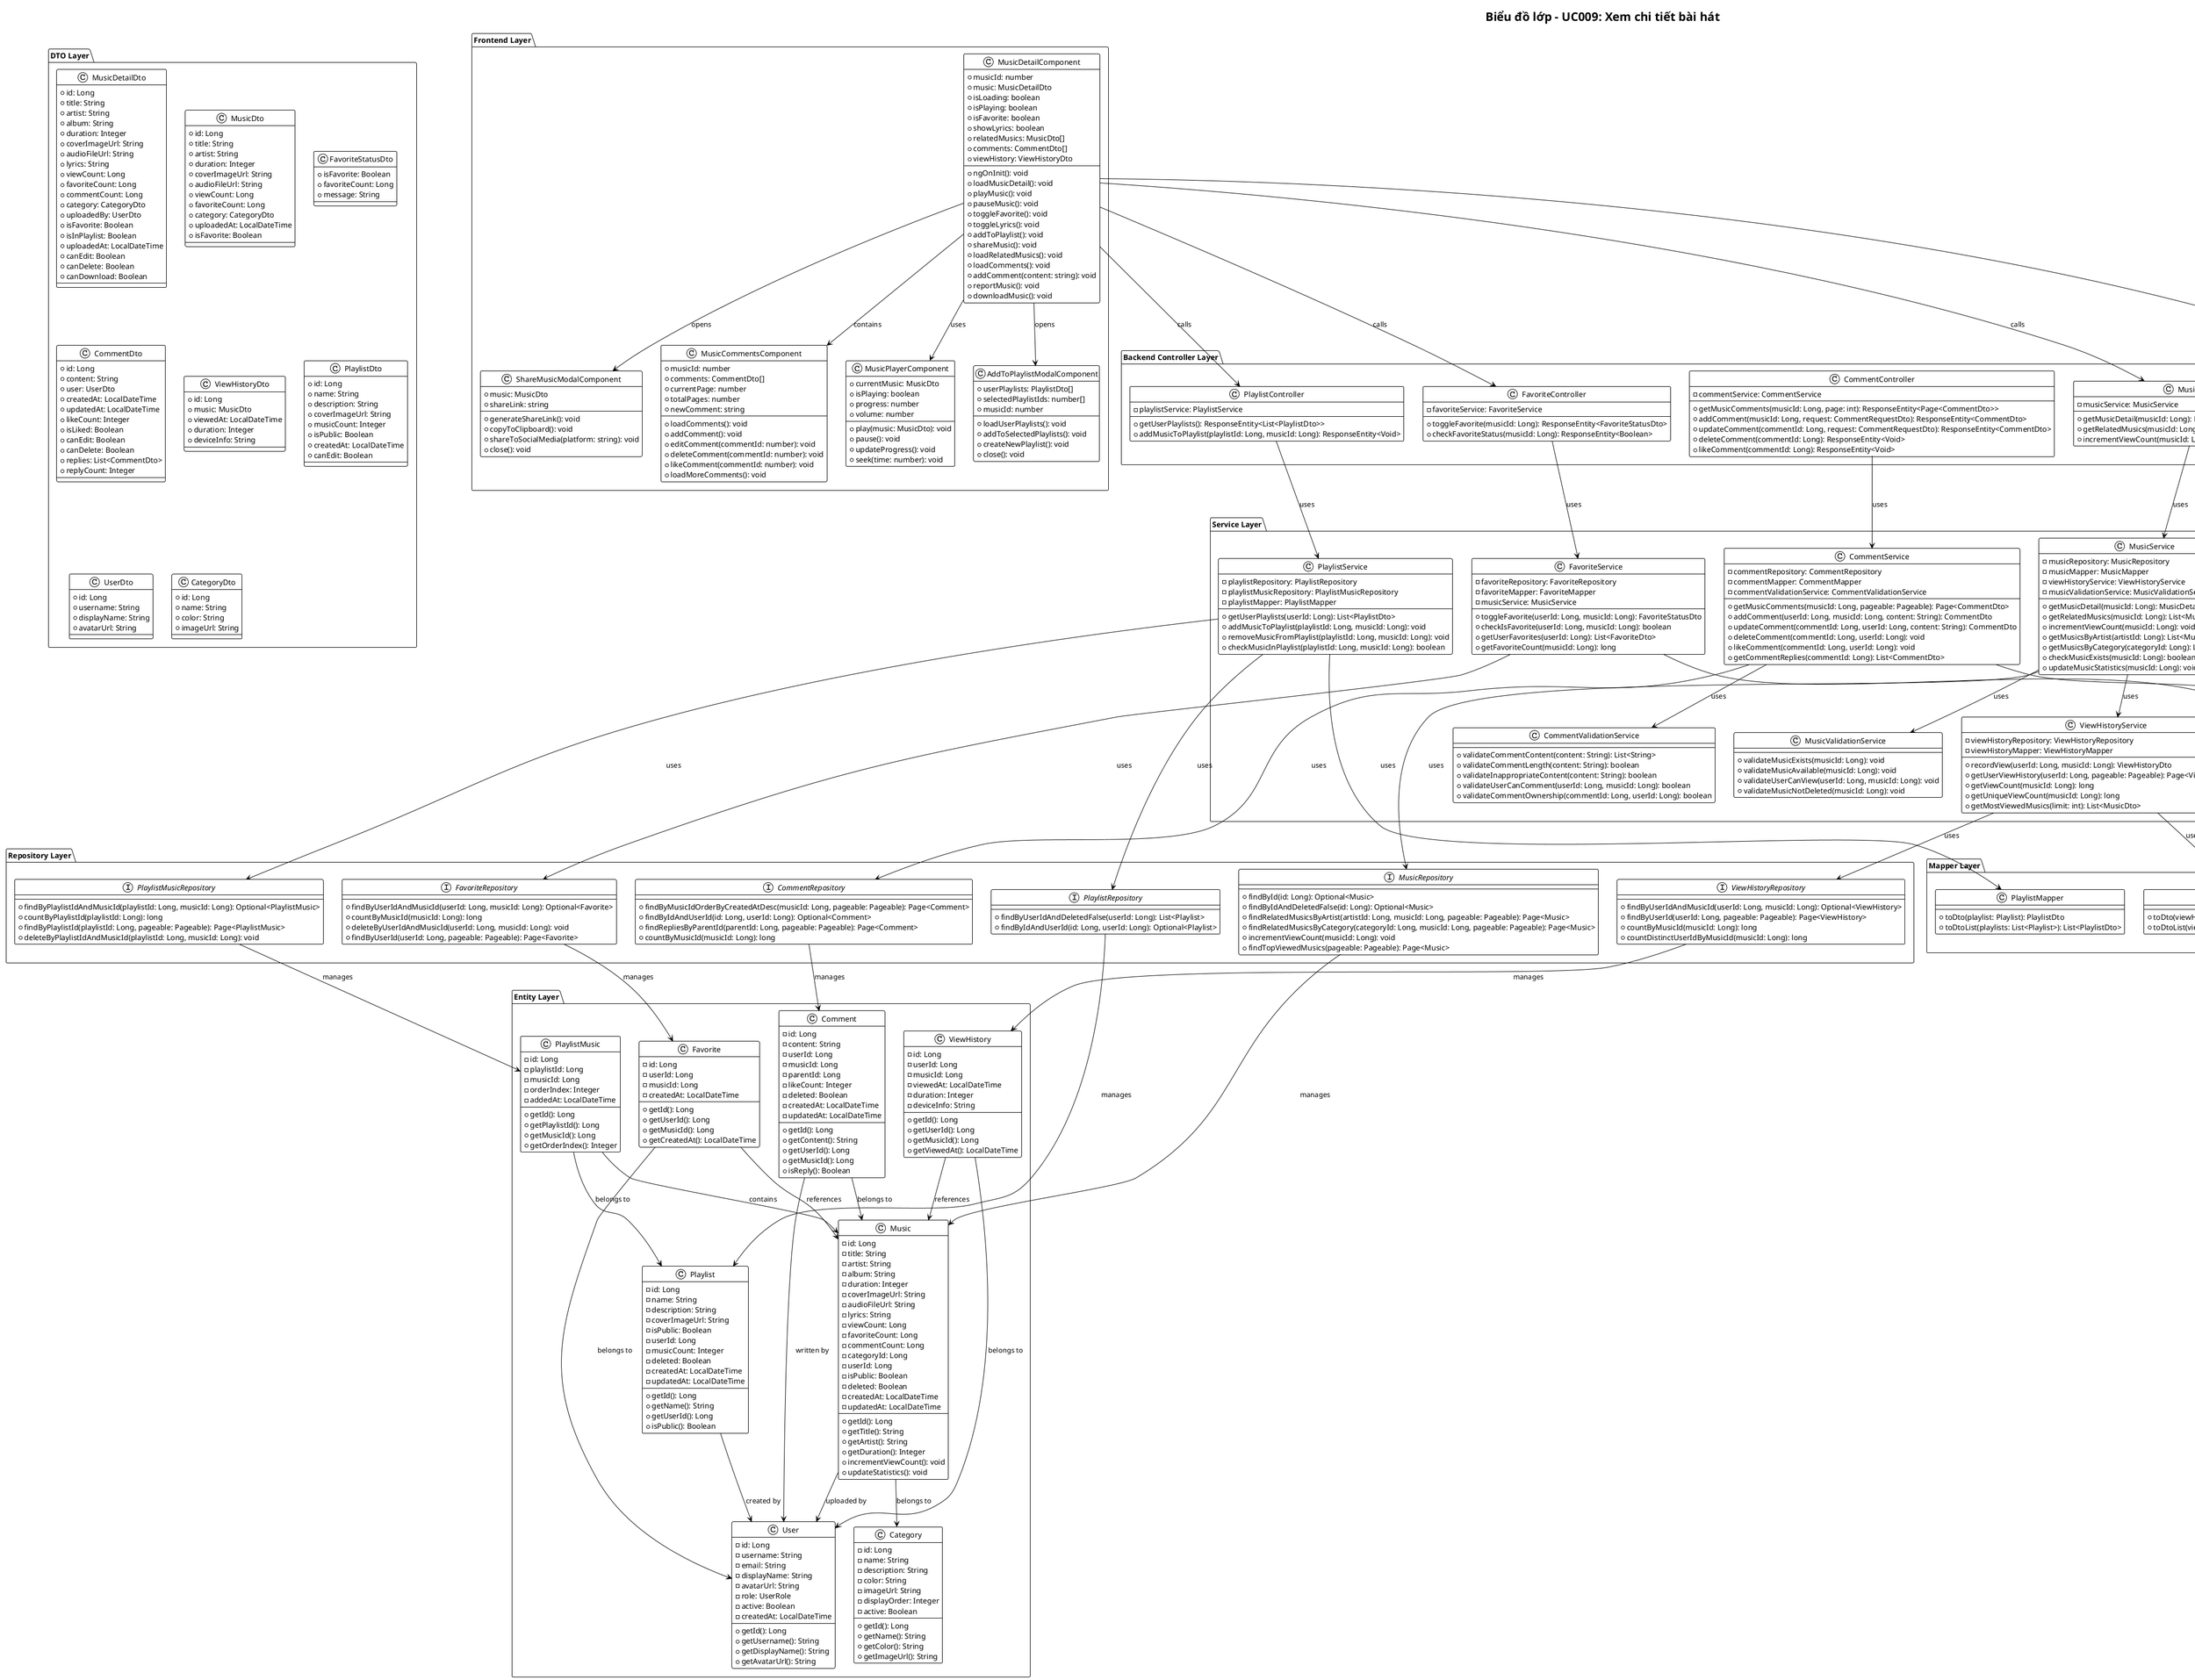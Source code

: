 @startuml UC009-Class-Diagram-Xem-Chi-Tiet-Bai-Hat
!theme plain

title Biểu đồ lớp - UC009: Xem chi tiết bài hát

package "Frontend Layer" {
    class MusicDetailComponent {
        +musicId: number
        +music: MusicDetailDto
        +isLoading: boolean
        +isPlaying: boolean
        +isFavorite: boolean
        +showLyrics: boolean
        +relatedMusics: MusicDto[]
        +comments: CommentDto[]
        +viewHistory: ViewHistoryDto
        +ngOnInit(): void
        +loadMusicDetail(): void
        +playMusic(): void
        +pauseMusic(): void
        +toggleFavorite(): void
        +toggleLyrics(): void
        +addToPlaylist(): void
        +shareMusic(): void
        +loadRelatedMusics(): void
        +loadComments(): void
        +addComment(content: string): void
        +reportMusic(): void
        +downloadMusic(): void
    }

    class MusicPlayerComponent {
        +currentMusic: MusicDto
        +isPlaying: boolean
        +progress: number
        +volume: number
        +play(music: MusicDto): void
        +pause(): void
        +updateProgress(): void
        +seek(time: number): void
    }

    class AddToPlaylistModalComponent {
        +userPlaylists: PlaylistDto[]
        +selectedPlaylistIds: number[]
        +musicId: number
        +loadUserPlaylists(): void
        +addToSelectedPlaylists(): void
        +createNewPlaylist(): void
        +close(): void
    }

    class ShareMusicModalComponent {
        +music: MusicDto
        +shareLink: string
        +generateShareLink(): void
        +copyToClipboard(): void
        +shareToSocialMedia(platform: string): void
        +close(): void
    }

    class MusicCommentsComponent {
        +musicId: number
        +comments: CommentDto[]
        +currentPage: number
        +totalPages: number
        +newComment: string
        +loadComments(): void
        +addComment(): void
        +editComment(commentId: number): void
        +deleteComment(commentId: number): void
        +likeComment(commentId: number): void
        +loadMoreComments(): void
    }
}

package "Backend Controller Layer" {
    class MusicController {
        -musicService: MusicService
        +getMusicDetail(musicId: Long): ResponseEntity<MusicDetailDto>
        +getRelatedMusics(musicId: Long): ResponseEntity<List<MusicDto>>
        +incrementViewCount(musicId: Long): ResponseEntity<Void>
    }

    class FavoriteController {
        -favoriteService: FavoriteService
        +toggleFavorite(musicId: Long): ResponseEntity<FavoriteStatusDto>
        +checkFavoriteStatus(musicId: Long): ResponseEntity<Boolean>
    }

    class PlaylistController {
        -playlistService: PlaylistService
        +getUserPlaylists(): ResponseEntity<List<PlaylistDto>>
        +addMusicToPlaylist(playlistId: Long, musicId: Long): ResponseEntity<Void>
    }

    class CommentController {
        -commentService: CommentService
        +getMusicComments(musicId: Long, page: int): ResponseEntity<Page<CommentDto>>
        +addComment(musicId: Long, request: CommentRequestDto): ResponseEntity<CommentDto>
        +updateComment(commentId: Long, request: CommentRequestDto): ResponseEntity<CommentDto>
        +deleteComment(commentId: Long): ResponseEntity<Void>
        +likeComment(commentId: Long): ResponseEntity<Void>
    }

    class ViewHistoryController {
        -viewHistoryService: ViewHistoryService
        +recordView(musicId: Long): ResponseEntity<ViewHistoryDto>
        +getUserViewHistory(): ResponseEntity<List<ViewHistoryDto>>
    }
}

package "Service Layer" {
    class MusicService {
        -musicRepository: MusicRepository
        -musicMapper: MusicMapper
        -viewHistoryService: ViewHistoryService
        -musicValidationService: MusicValidationService
        +getMusicDetail(musicId: Long): MusicDetailDto
        +getRelatedMusics(musicId: Long): List<MusicDto>
        +incrementViewCount(musicId: Long): void
        +getMusicsByArtist(artistId: Long): List<MusicDto>
        +getMusicsByCategory(categoryId: Long): List<MusicDto>
        +checkMusicExists(musicId: Long): boolean
        +updateMusicStatistics(musicId: Long): void
    }

    class FavoriteService {
        -favoriteRepository: FavoriteRepository
        -favoriteMapper: FavoriteMapper
        -musicService: MusicService
        +toggleFavorite(userId: Long, musicId: Long): FavoriteStatusDto
        +checkIsFavorite(userId: Long, musicId: Long): boolean
        +getUserFavorites(userId: Long): List<FavoriteDto>
        +getFavoriteCount(musicId: Long): long
    }

    class PlaylistService {
        -playlistRepository: PlaylistRepository
        -playlistMusicRepository: PlaylistMusicRepository
        -playlistMapper: PlaylistMapper
        +getUserPlaylists(userId: Long): List<PlaylistDto>
        +addMusicToPlaylist(playlistId: Long, musicId: Long): void
        +removeMusicFromPlaylist(playlistId: Long, musicId: Long): void
        +checkMusicInPlaylist(playlistId: Long, musicId: Long): boolean
    }

    class CommentService {
        -commentRepository: CommentRepository
        -commentMapper: CommentMapper
        -commentValidationService: CommentValidationService
        +getMusicComments(musicId: Long, pageable: Pageable): Page<CommentDto>
        +addComment(userId: Long, musicId: Long, content: String): CommentDto
        +updateComment(commentId: Long, userId: Long, content: String): CommentDto
        +deleteComment(commentId: Long, userId: Long): void
        +likeComment(commentId: Long, userId: Long): void
        +getCommentReplies(commentId: Long): List<CommentDto>
    }

    class ViewHistoryService {
        -viewHistoryRepository: ViewHistoryRepository
        -viewHistoryMapper: ViewHistoryMapper
        +recordView(userId: Long, musicId: Long): ViewHistoryDto
        +getUserViewHistory(userId: Long, pageable: Pageable): Page<ViewHistoryDto>
        +getViewCount(musicId: Long): long
        +getUniqueViewCount(musicId: Long): long
        +getMostViewedMusics(limit: int): List<MusicDto>
    }

    class MusicValidationService {
        +validateMusicExists(musicId: Long): void
        +validateMusicAvailable(musicId: Long): void
        +validateUserCanView(userId: Long, musicId: Long): void
        +validateMusicNotDeleted(musicId: Long): void
    }

    class CommentValidationService {
        +validateCommentContent(content: String): List<String>
        +validateCommentLength(content: String): boolean
        +validateInappropriateContent(content: String): boolean
        +validateUserCanComment(userId: Long, musicId: Long): boolean
        +validateCommentOwnership(commentId: Long, userId: Long): boolean
    }
}

package "Repository Layer" {
    interface MusicRepository {
        +findById(id: Long): Optional<Music>
        +findByIdAndDeletedFalse(id: Long): Optional<Music>
        +findRelatedMusicsByArtist(artistId: Long, musicId: Long, pageable: Pageable): Page<Music>
        +findRelatedMusicsByCategory(categoryId: Long, musicId: Long, pageable: Pageable): Page<Music>
        +incrementViewCount(musicId: Long): void
        +findTopViewedMusics(pageable: Pageable): Page<Music>
    }

    interface FavoriteRepository {
        +findByUserIdAndMusicId(userId: Long, musicId: Long): Optional<Favorite>
        +countByMusicId(musicId: Long): long
        +deleteByUserIdAndMusicId(userId: Long, musicId: Long): void
        +findByUserId(userId: Long, pageable: Pageable): Page<Favorite>
    }

    interface PlaylistRepository {
        +findByUserIdAndDeletedFalse(userId: Long): List<Playlist>
        +findByIdAndUserId(id: Long, userId: Long): Optional<Playlist>
    }

    interface PlaylistMusicRepository {
        +findByPlaylistIdAndMusicId(playlistId: Long, musicId: Long): Optional<PlaylistMusic>
        +countByPlaylistId(playlistId: Long): long
        +findByPlaylistId(playlistId: Long, pageable: Pageable): Page<PlaylistMusic>
        +deleteByPlaylistIdAndMusicId(playlistId: Long, musicId: Long): void
    }

    interface CommentRepository {
        +findByMusicIdOrderByCreatedAtDesc(musicId: Long, pageable: Pageable): Page<Comment>
        +findByIdAndUserId(id: Long, userId: Long): Optional<Comment>
        +findRepliesByParentId(parentId: Long, pageable: Pageable): Page<Comment>
        +countByMusicId(musicId: Long): long
    }

    interface ViewHistoryRepository {
        +findByUserIdAndMusicId(userId: Long, musicId: Long): Optional<ViewHistory>
        +findByUserId(userId: Long, pageable: Pageable): Page<ViewHistory>
        +countByMusicId(musicId: Long): long
        +countDistinctUserIdByMusicId(musicId: Long): long
    }
}

package "Entity Layer" {
    class Music {
        -id: Long
        -title: String
        -artist: String
        -album: String
        -duration: Integer
        -coverImageUrl: String
        -audioFileUrl: String
        -lyrics: String
        -viewCount: Long
        -favoriteCount: Long
        -commentCount: Long
        -categoryId: Long
        -userId: Long
        -isPublic: Boolean
        -deleted: Boolean
        -createdAt: LocalDateTime
        -updatedAt: LocalDateTime
        +getId(): Long
        +getTitle(): String
        +getArtist(): String
        +getDuration(): Integer
        +incrementViewCount(): void
        +updateStatistics(): void
    }

    class Favorite {
        -id: Long
        -userId: Long
        -musicId: Long
        -createdAt: LocalDateTime
        +getId(): Long
        +getUserId(): Long
        +getMusicId(): Long
        +getCreatedAt(): LocalDateTime
    }

    class Playlist {
        -id: Long
        -name: String
        -description: String
        -coverImageUrl: String
        -isPublic: Boolean
        -userId: Long
        -musicCount: Integer
        -deleted: Boolean
        -createdAt: LocalDateTime
        -updatedAt: LocalDateTime
        +getId(): Long
        +getName(): String
        +getUserId(): Long
        +isPublic(): Boolean
    }

    class PlaylistMusic {
        -id: Long
        -playlistId: Long
        -musicId: Long
        -orderIndex: Integer
        -addedAt: LocalDateTime
        +getId(): Long
        +getPlaylistId(): Long
        +getMusicId(): Long
        +getOrderIndex(): Integer
    }

    class Comment {
        -id: Long
        -content: String
        -userId: Long
        -musicId: Long
        -parentId: Long
        -likeCount: Integer
        -deleted: Boolean
        -createdAt: LocalDateTime
        -updatedAt: LocalDateTime
        +getId(): Long
        +getContent(): String
        +getUserId(): Long
        +getMusicId(): Long
        +isReply(): Boolean
    }

    class ViewHistory {
        -id: Long
        -userId: Long
        -musicId: Long
        -viewedAt: LocalDateTime
        -duration: Integer
        -deviceInfo: String
        +getId(): Long
        +getUserId(): Long
        +getMusicId(): Long
        +getViewedAt(): LocalDateTime
    }

    class User {
        -id: Long
        -username: String
        -email: String
        -displayName: String
        -avatarUrl: String
        -role: UserRole
        -active: Boolean
        -createdAt: LocalDateTime
        +getId(): Long
        +getUsername(): String
        +getDisplayName(): String
        +getAvatarUrl(): String
    }

    class Category {
        -id: Long
        -name: String
        -description: String
        -color: String
        -imageUrl: String
        -displayOrder: Integer
        -active: Boolean
        +getId(): Long
        +getName(): String
        +getColor(): String
        +getImageUrl(): String
    }
}

package "DTO Layer" {
    class MusicDetailDto {
        +id: Long
        +title: String
        +artist: String
        +album: String
        +duration: Integer
        +coverImageUrl: String
        +audioFileUrl: String
        +lyrics: String
        +viewCount: Long
        +favoriteCount: Long
        +commentCount: Long
        +category: CategoryDto
        +uploadedBy: UserDto
        +isFavorite: Boolean
        +isInPlaylist: Boolean
        +uploadedAt: LocalDateTime
        +canEdit: Boolean
        +canDelete: Boolean
        +canDownload: Boolean
    }

    class MusicDto {
        +id: Long
        +title: String
        +artist: String
        +duration: Integer
        +coverImageUrl: String
        +audioFileUrl: String
        +viewCount: Long
        +favoriteCount: Long
        +category: CategoryDto
        +uploadedAt: LocalDateTime
        +isFavorite: Boolean
    }

    class FavoriteStatusDto {
        +isFavorite: Boolean
        +favoriteCount: Long
        +message: String
    }

    class CommentDto {
        +id: Long
        +content: String
        +user: UserDto
        +createdAt: LocalDateTime
        +updatedAt: LocalDateTime
        +likeCount: Integer
        +isLiked: Boolean
        +canEdit: Boolean
        +canDelete: Boolean
        +replies: List<CommentDto>
        +replyCount: Integer
    }

    class ViewHistoryDto {
        +id: Long
        +music: MusicDto
        +viewedAt: LocalDateTime
        +duration: Integer
        +deviceInfo: String
    }

    class PlaylistDto {
        +id: Long
        +name: String
        +description: String
        +coverImageUrl: String
        +musicCount: Integer
        +isPublic: Boolean
        +createdAt: LocalDateTime
        +canEdit: Boolean
    }

    class UserDto {
        +id: Long
        +username: String
        +displayName: String
        +avatarUrl: String
    }

    class CategoryDto {
        +id: Long
        +name: String
        +color: String
        +imageUrl: String
    }
}

package "Mapper Layer" {
    class MusicMapper {
        +toDetailDto(music: Music, user: User): MusicDetailDto
        +toDto(music: Music): MusicDto
        +toDtoList(musics: List<Music>): List<MusicDto>
        +setUserSpecificFlags(dto: MusicDetailDto, userId: Long): void
    }

    class FavoriteMapper {
        +toDto(favorite: Favorite): FavoriteDto
        +toStatusDto(isFavorite: Boolean, count: Long): FavoriteStatusDto
    }

    class CommentMapper {
        +toDto(comment: Comment, user: User): CommentDto
        +toDtoWithReplies(comment: Comment, replies: List<Comment>): CommentDto
        +toDtoList(comments: List<Comment>): List<CommentDto>
    }

    class ViewHistoryMapper {
        +toDto(viewHistory: ViewHistory, music: Music): ViewHistoryDto
        +toDtoList(viewHistories: List<ViewHistory>): List<ViewHistoryDto>
    }

    class PlaylistMapper {
        +toDto(playlist: Playlist): PlaylistDto
        +toDtoList(playlists: List<Playlist>): List<PlaylistDto>
    }
}

' Relationships
MusicDetailComponent --> MusicPlayerComponent : uses
MusicDetailComponent --> AddToPlaylistModalComponent : opens
MusicDetailComponent --> ShareMusicModalComponent : opens
MusicDetailComponent --> MusicCommentsComponent : contains

MusicDetailComponent --> MusicController : calls
MusicDetailComponent --> FavoriteController : calls
MusicDetailComponent --> PlaylistController : calls
MusicDetailComponent --> ViewHistoryController : calls

MusicController --> MusicService : uses
FavoriteController --> FavoriteService : uses
PlaylistController --> PlaylistService : uses
CommentController --> CommentService : uses
ViewHistoryController --> ViewHistoryService : uses

MusicService --> MusicRepository : uses
MusicService --> MusicMapper : uses
MusicService --> MusicValidationService : uses
MusicService --> ViewHistoryService : uses

FavoriteService --> FavoriteRepository : uses
FavoriteService --> FavoriteMapper : uses

PlaylistService --> PlaylistRepository : uses
PlaylistService --> PlaylistMusicRepository : uses
PlaylistService --> PlaylistMapper : uses

CommentService --> CommentRepository : uses
CommentService --> CommentMapper : uses
CommentService --> CommentValidationService : uses

ViewHistoryService --> ViewHistoryRepository : uses
ViewHistoryService --> ViewHistoryMapper : uses

MusicRepository --> Music : manages
FavoriteRepository --> Favorite : manages
PlaylistRepository --> Playlist : manages
PlaylistMusicRepository --> PlaylistMusic : manages
CommentRepository --> Comment : manages
ViewHistoryRepository --> ViewHistory : manages

Music --> Category : belongs to
Music --> User : uploaded by
Favorite --> User : belongs to
Favorite --> Music : references
Comment --> User : written by
Comment --> Music : belongs to
ViewHistory --> User : belongs to
ViewHistory --> Music : references
Playlist --> User : created by
PlaylistMusic --> Playlist : belongs to
PlaylistMusic --> Music : contains

@enduml
